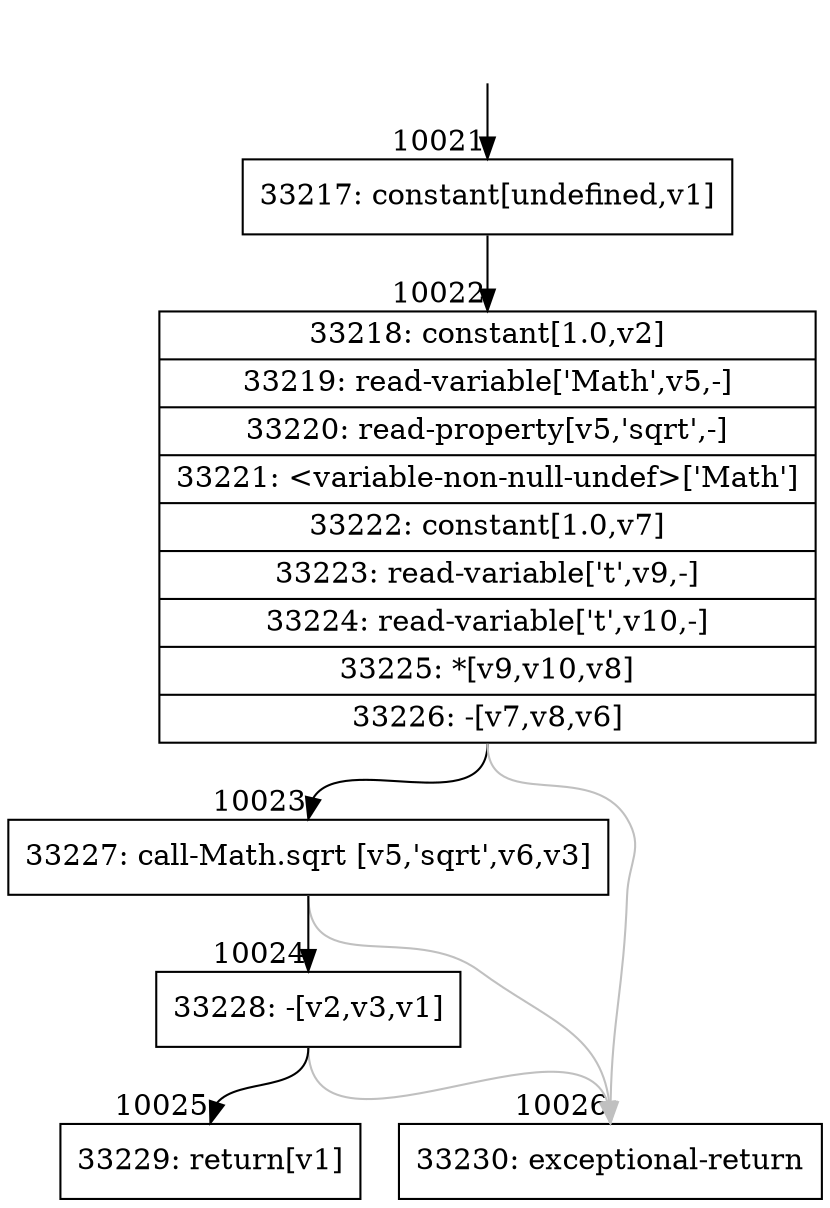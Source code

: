 digraph {
rankdir="TD"
BB_entry923[shape=none,label=""];
BB_entry923 -> BB10021 [tailport=s, headport=n, headlabel="    10021"]
BB10021 [shape=record label="{33217: constant[undefined,v1]}" ] 
BB10021 -> BB10022 [tailport=s, headport=n, headlabel="      10022"]
BB10022 [shape=record label="{33218: constant[1.0,v2]|33219: read-variable['Math',v5,-]|33220: read-property[v5,'sqrt',-]|33221: \<variable-non-null-undef\>['Math']|33222: constant[1.0,v7]|33223: read-variable['t',v9,-]|33224: read-variable['t',v10,-]|33225: *[v9,v10,v8]|33226: -[v7,v8,v6]}" ] 
BB10022 -> BB10023 [tailport=s, headport=n, headlabel="      10023"]
BB10022 -> BB10026 [tailport=s, headport=n, color=gray, headlabel="      10026"]
BB10023 [shape=record label="{33227: call-Math.sqrt [v5,'sqrt',v6,v3]}" ] 
BB10023 -> BB10024 [tailport=s, headport=n, headlabel="      10024"]
BB10023 -> BB10026 [tailport=s, headport=n, color=gray]
BB10024 [shape=record label="{33228: -[v2,v3,v1]}" ] 
BB10024 -> BB10025 [tailport=s, headport=n, headlabel="      10025"]
BB10024 -> BB10026 [tailport=s, headport=n, color=gray]
BB10025 [shape=record label="{33229: return[v1]}" ] 
BB10026 [shape=record label="{33230: exceptional-return}" ] 
//#$~ 5881
}
